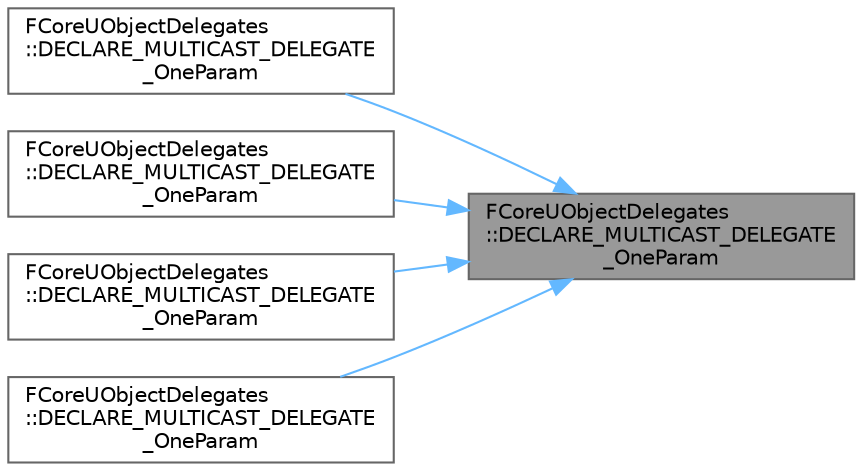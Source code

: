 digraph "FCoreUObjectDelegates::DECLARE_MULTICAST_DELEGATE_OneParam"
{
 // INTERACTIVE_SVG=YES
 // LATEX_PDF_SIZE
  bgcolor="transparent";
  edge [fontname=Helvetica,fontsize=10,labelfontname=Helvetica,labelfontsize=10];
  node [fontname=Helvetica,fontsize=10,shape=box,height=0.2,width=0.4];
  rankdir="RL";
  Node1 [id="Node000001",label="FCoreUObjectDelegates\l::DECLARE_MULTICAST_DELEGATE\l_OneParam",height=0.2,width=0.4,color="gray40", fillcolor="grey60", style="filled", fontcolor="black",tooltip="Called when an object is registered for change with UObject::Modify."];
  Node1 -> Node2 [id="edge1_Node000001_Node000002",dir="back",color="steelblue1",style="solid",tooltip=" "];
  Node2 [id="Node000002",label="FCoreUObjectDelegates\l::DECLARE_MULTICAST_DELEGATE\l_OneParam",height=0.2,width=0.4,color="grey40", fillcolor="white", style="filled",URL="$d1/df0/structFCoreUObjectDelegates.html#aab3c896f6a7282864aa45a015f87249c",tooltip="Callback for when an asset is loaded."];
  Node1 -> Node3 [id="edge2_Node000001_Node000003",dir="back",color="steelblue1",style="solid",tooltip=" "];
  Node3 [id="Node000003",label="FCoreUObjectDelegates\l::DECLARE_MULTICAST_DELEGATE\l_OneParam",height=0.2,width=0.4,color="grey40", fillcolor="white", style="filled",URL="$d1/df0/structFCoreUObjectDelegates.html#abc15baecde12cd9dab09fa71fded5433",tooltip="Callback when packages end loading in LoadPackage or AsyncLoadPackage."];
  Node1 -> Node4 [id="edge3_Node000001_Node000004",dir="back",color="steelblue1",style="solid",tooltip=" "];
  Node4 [id="Node000004",label="FCoreUObjectDelegates\l::DECLARE_MULTICAST_DELEGATE\l_OneParam",height=0.2,width=0.4,color="grey40", fillcolor="white", style="filled",URL="$d1/df0/structFCoreUObjectDelegates.html#aaea7bdbc5c4c1db3299dc12d1687e4b3",tooltip="Sent at the end of LoadMap."];
  Node1 -> Node5 [id="edge4_Node000001_Node000005",dir="back",color="steelblue1",style="solid",tooltip=" "];
  Node5 [id="Node000005",label="FCoreUObjectDelegates\l::DECLARE_MULTICAST_DELEGATE\l_OneParam",height=0.2,width=0.4,color="grey40", fillcolor="white", style="filled",URL="$d1/df0/structFCoreUObjectDelegates.html#a0ab0ac1c612b86e408352db5c792667c",tooltip="Sent at the very beginning of LoadMap."];
}
